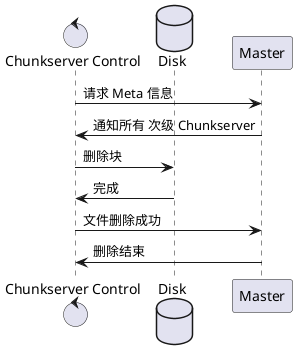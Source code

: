 @startuml "Chunkserver Backup"
control "Chunkserver Control" as core

database "Disk" as disk

participant "Master" as master

core -> master : 请求 Meta 信息
master -> core: 通知所有 次级 Chunkserver

core -> disk: 删除块
disk -> core: 完成

core -> master: 文件删除成功
master -> core: 删除结束



@enduml